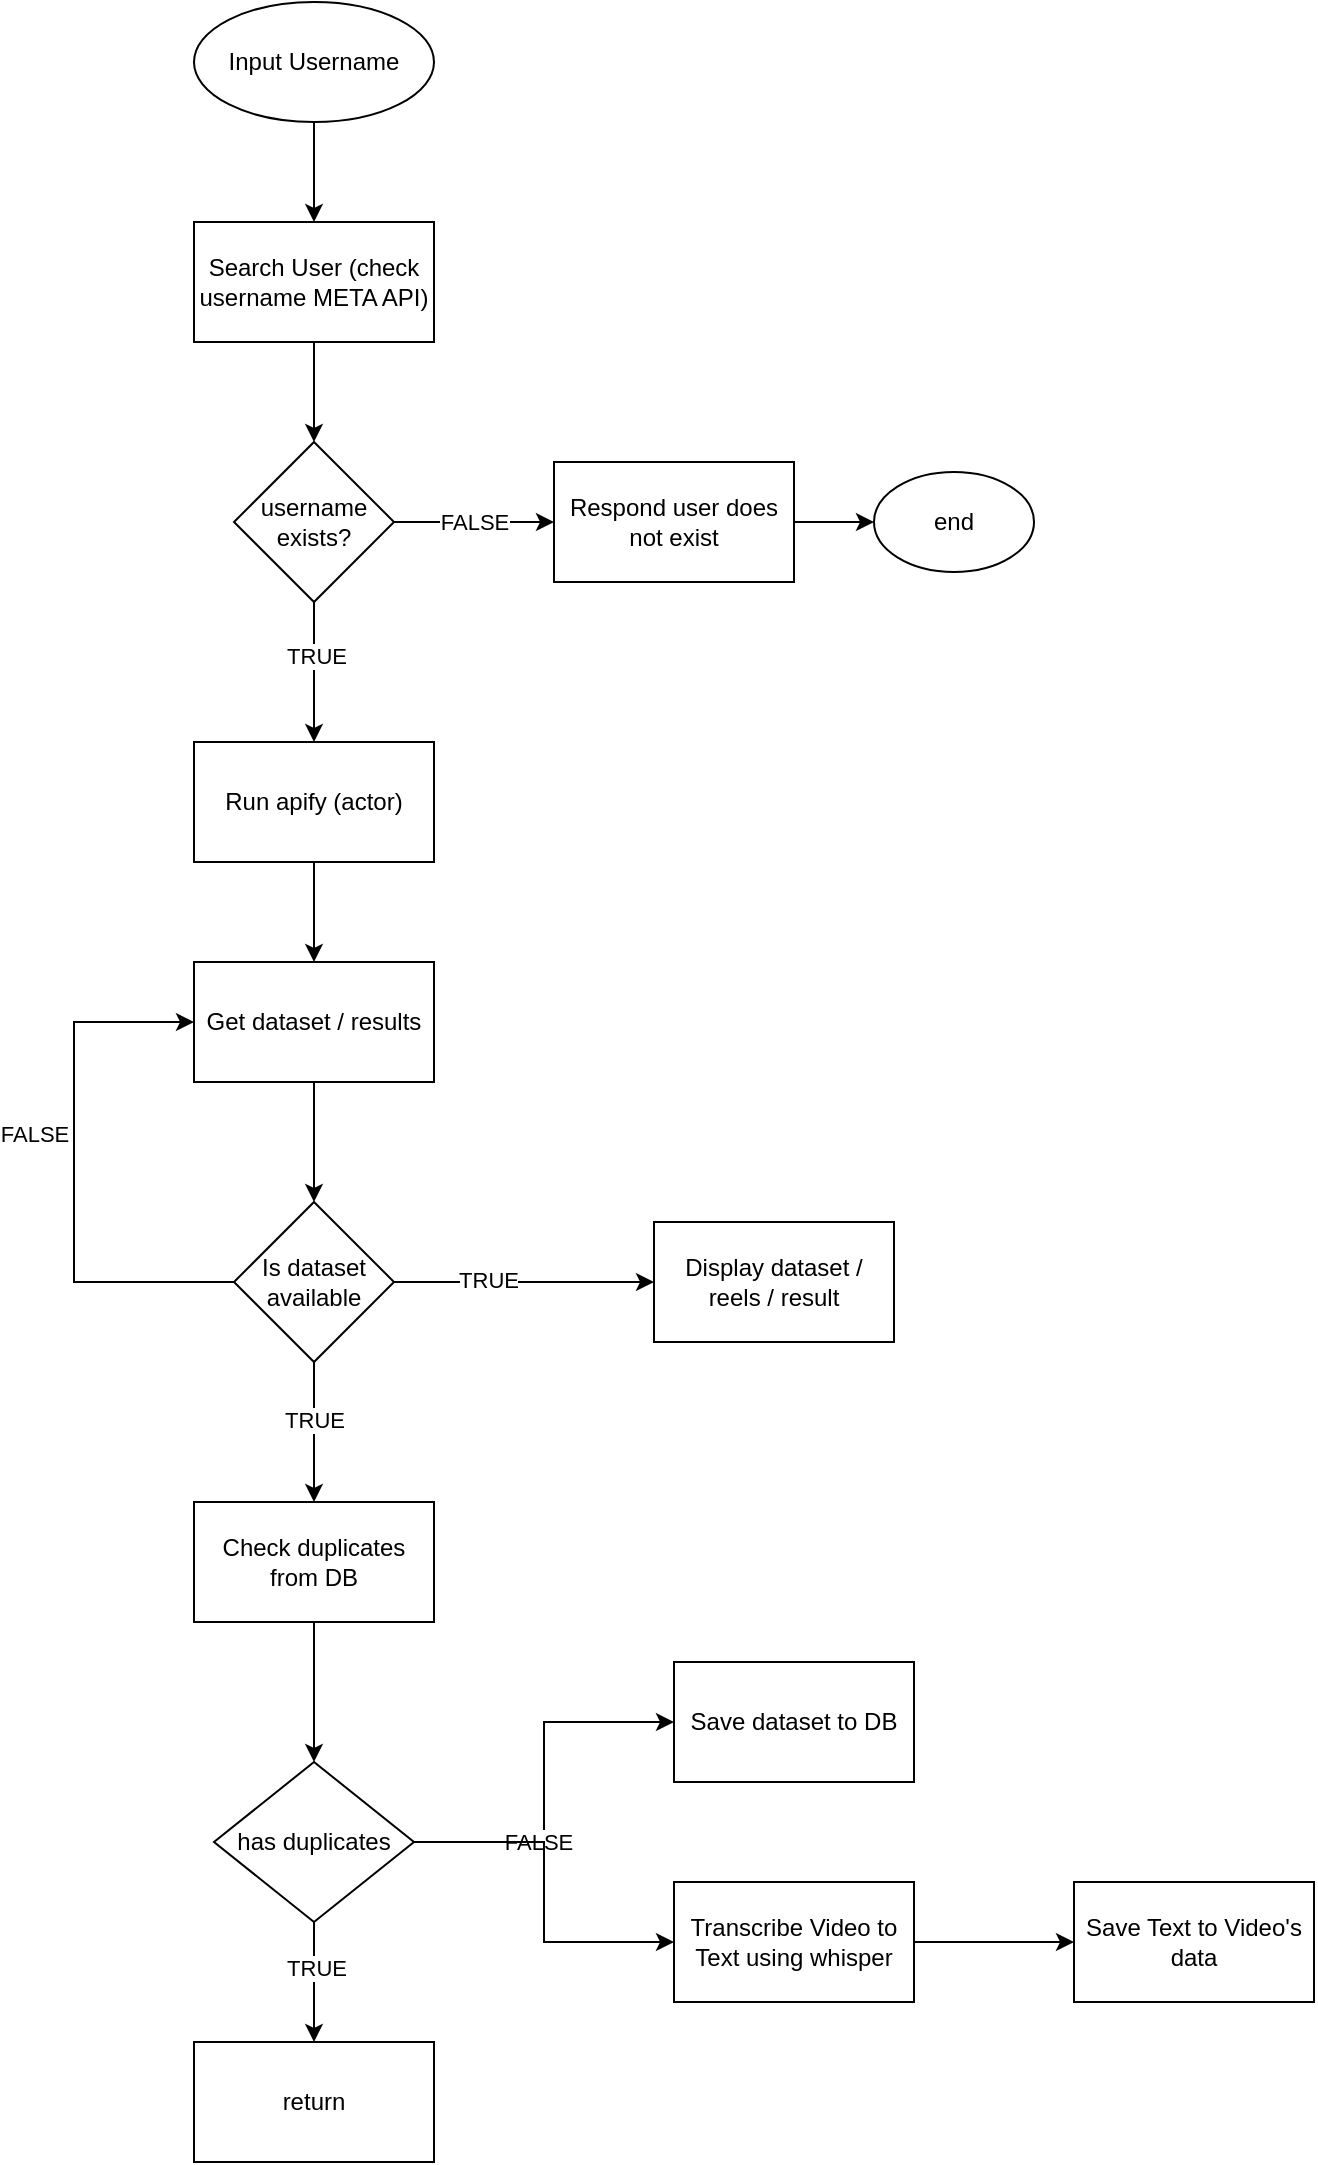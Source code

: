 <mxfile version="26.2.14">
  <diagram name="Page-1" id="h61SVVntLW2SpJuhT1aK">
    <mxGraphModel dx="1426" dy="761" grid="1" gridSize="10" guides="1" tooltips="1" connect="1" arrows="1" fold="1" page="1" pageScale="1" pageWidth="2000" pageHeight="2000" math="0" shadow="0">
      <root>
        <mxCell id="0" />
        <mxCell id="1" parent="0" />
        <mxCell id="_Dbv0V_0b71Nu5GrJvEi-3" value="" style="edgeStyle=orthogonalEdgeStyle;rounded=0;orthogonalLoop=1;jettySize=auto;html=1;" parent="1" source="_Dbv0V_0b71Nu5GrJvEi-1" target="_Dbv0V_0b71Nu5GrJvEi-2" edge="1">
          <mxGeometry relative="1" as="geometry" />
        </mxCell>
        <mxCell id="_Dbv0V_0b71Nu5GrJvEi-1" value="Input Username" style="ellipse;whiteSpace=wrap;html=1;" parent="1" vertex="1">
          <mxGeometry x="600" y="150" width="120" height="60" as="geometry" />
        </mxCell>
        <mxCell id="_Dbv0V_0b71Nu5GrJvEi-5" value="" style="edgeStyle=orthogonalEdgeStyle;rounded=0;orthogonalLoop=1;jettySize=auto;html=1;" parent="1" source="_Dbv0V_0b71Nu5GrJvEi-2" target="_Dbv0V_0b71Nu5GrJvEi-4" edge="1">
          <mxGeometry relative="1" as="geometry" />
        </mxCell>
        <mxCell id="_Dbv0V_0b71Nu5GrJvEi-2" value="Search User (check username META API)" style="whiteSpace=wrap;html=1;" parent="1" vertex="1">
          <mxGeometry x="600" y="260" width="120" height="60" as="geometry" />
        </mxCell>
        <mxCell id="_Dbv0V_0b71Nu5GrJvEi-7" value="FALSE" style="edgeStyle=orthogonalEdgeStyle;rounded=0;orthogonalLoop=1;jettySize=auto;html=1;" parent="1" source="_Dbv0V_0b71Nu5GrJvEi-4" target="_Dbv0V_0b71Nu5GrJvEi-6" edge="1">
          <mxGeometry relative="1" as="geometry" />
        </mxCell>
        <mxCell id="_Dbv0V_0b71Nu5GrJvEi-13" value="" style="edgeStyle=orthogonalEdgeStyle;rounded=0;orthogonalLoop=1;jettySize=auto;html=1;" parent="1" source="_Dbv0V_0b71Nu5GrJvEi-4" target="_Dbv0V_0b71Nu5GrJvEi-12" edge="1">
          <mxGeometry relative="1" as="geometry" />
        </mxCell>
        <mxCell id="_Dbv0V_0b71Nu5GrJvEi-14" value="TRUE" style="edgeLabel;html=1;align=center;verticalAlign=middle;resizable=0;points=[];" parent="_Dbv0V_0b71Nu5GrJvEi-13" vertex="1" connectable="0">
          <mxGeometry x="-0.222" y="1" relative="1" as="geometry">
            <mxPoint as="offset" />
          </mxGeometry>
        </mxCell>
        <mxCell id="_Dbv0V_0b71Nu5GrJvEi-4" value="username exists?" style="rhombus;whiteSpace=wrap;html=1;" parent="1" vertex="1">
          <mxGeometry x="620" y="370" width="80" height="80" as="geometry" />
        </mxCell>
        <mxCell id="_Dbv0V_0b71Nu5GrJvEi-11" value="" style="edgeStyle=orthogonalEdgeStyle;rounded=0;orthogonalLoop=1;jettySize=auto;html=1;" parent="1" source="_Dbv0V_0b71Nu5GrJvEi-6" target="_Dbv0V_0b71Nu5GrJvEi-10" edge="1">
          <mxGeometry relative="1" as="geometry" />
        </mxCell>
        <mxCell id="_Dbv0V_0b71Nu5GrJvEi-6" value="Respond user does not exist" style="whiteSpace=wrap;html=1;" parent="1" vertex="1">
          <mxGeometry x="780" y="380" width="120" height="60" as="geometry" />
        </mxCell>
        <mxCell id="_Dbv0V_0b71Nu5GrJvEi-10" value="end" style="ellipse;whiteSpace=wrap;html=1;" parent="1" vertex="1">
          <mxGeometry x="940" y="385" width="80" height="50" as="geometry" />
        </mxCell>
        <mxCell id="_Dbv0V_0b71Nu5GrJvEi-21" value="" style="edgeStyle=orthogonalEdgeStyle;rounded=0;orthogonalLoop=1;jettySize=auto;html=1;" parent="1" source="_Dbv0V_0b71Nu5GrJvEi-12" target="_Dbv0V_0b71Nu5GrJvEi-15" edge="1">
          <mxGeometry relative="1" as="geometry" />
        </mxCell>
        <mxCell id="_Dbv0V_0b71Nu5GrJvEi-12" value="Run apify (actor)" style="whiteSpace=wrap;html=1;" parent="1" vertex="1">
          <mxGeometry x="600" y="520" width="120" height="60" as="geometry" />
        </mxCell>
        <mxCell id="Ycl4GxUiq36-YD5LlwCj-3" style="edgeStyle=orthogonalEdgeStyle;rounded=0;orthogonalLoop=1;jettySize=auto;html=1;entryX=0.5;entryY=0;entryDx=0;entryDy=0;" parent="1" source="_Dbv0V_0b71Nu5GrJvEi-15" target="_Dbv0V_0b71Nu5GrJvEi-19" edge="1">
          <mxGeometry relative="1" as="geometry" />
        </mxCell>
        <mxCell id="_Dbv0V_0b71Nu5GrJvEi-15" value="Get dataset / results" style="whiteSpace=wrap;html=1;" parent="1" vertex="1">
          <mxGeometry x="600" y="630" width="120" height="60" as="geometry" />
        </mxCell>
        <mxCell id="_Dbv0V_0b71Nu5GrJvEi-23" style="edgeStyle=orthogonalEdgeStyle;rounded=0;orthogonalLoop=1;jettySize=auto;html=1;" parent="1" source="_Dbv0V_0b71Nu5GrJvEi-19" target="_Dbv0V_0b71Nu5GrJvEi-15" edge="1">
          <mxGeometry relative="1" as="geometry">
            <Array as="points">
              <mxPoint x="540" y="790" />
              <mxPoint x="540" y="660" />
            </Array>
            <mxPoint x="770" y="680" as="targetPoint" />
          </mxGeometry>
        </mxCell>
        <mxCell id="_Dbv0V_0b71Nu5GrJvEi-24" value="FALSE" style="edgeLabel;html=1;align=center;verticalAlign=middle;resizable=0;points=[];" parent="_Dbv0V_0b71Nu5GrJvEi-23" vertex="1" connectable="0">
          <mxGeometry x="0.202" y="1" relative="1" as="geometry">
            <mxPoint x="-19" y="8" as="offset" />
          </mxGeometry>
        </mxCell>
        <mxCell id="_Dbv0V_0b71Nu5GrJvEi-26" value="" style="edgeStyle=orthogonalEdgeStyle;rounded=0;orthogonalLoop=1;jettySize=auto;html=1;" parent="1" source="_Dbv0V_0b71Nu5GrJvEi-19" target="_Dbv0V_0b71Nu5GrJvEi-25" edge="1">
          <mxGeometry relative="1" as="geometry" />
        </mxCell>
        <mxCell id="_Dbv0V_0b71Nu5GrJvEi-27" value="TRUE" style="edgeLabel;html=1;align=center;verticalAlign=middle;resizable=0;points=[];" parent="_Dbv0V_0b71Nu5GrJvEi-26" vertex="1" connectable="0">
          <mxGeometry x="-0.277" y="1" relative="1" as="geometry">
            <mxPoint as="offset" />
          </mxGeometry>
        </mxCell>
        <mxCell id="Ycl4GxUiq36-YD5LlwCj-5" value="" style="edgeStyle=orthogonalEdgeStyle;rounded=0;orthogonalLoop=1;jettySize=auto;html=1;" parent="1" source="_Dbv0V_0b71Nu5GrJvEi-19" target="Ycl4GxUiq36-YD5LlwCj-4" edge="1">
          <mxGeometry relative="1" as="geometry" />
        </mxCell>
        <mxCell id="Ycl4GxUiq36-YD5LlwCj-6" value="TRUE" style="edgeLabel;html=1;align=center;verticalAlign=middle;resizable=0;points=[];" parent="Ycl4GxUiq36-YD5LlwCj-5" vertex="1" connectable="0">
          <mxGeometry x="-0.178" relative="1" as="geometry">
            <mxPoint as="offset" />
          </mxGeometry>
        </mxCell>
        <mxCell id="_Dbv0V_0b71Nu5GrJvEi-19" value="Is dataset available" style="rhombus;whiteSpace=wrap;html=1;" parent="1" vertex="1">
          <mxGeometry x="620" y="750" width="80" height="80" as="geometry" />
        </mxCell>
        <mxCell id="_Dbv0V_0b71Nu5GrJvEi-25" value="Display dataset / reels / result" style="whiteSpace=wrap;html=1;" parent="1" vertex="1">
          <mxGeometry x="830" y="760" width="120" height="60" as="geometry" />
        </mxCell>
        <mxCell id="Ycl4GxUiq36-YD5LlwCj-10" value="" style="edgeStyle=orthogonalEdgeStyle;rounded=0;orthogonalLoop=1;jettySize=auto;html=1;" parent="1" source="Ycl4GxUiq36-YD5LlwCj-4" target="Ycl4GxUiq36-YD5LlwCj-9" edge="1">
          <mxGeometry relative="1" as="geometry" />
        </mxCell>
        <mxCell id="Ycl4GxUiq36-YD5LlwCj-4" value="Check duplicates from DB" style="whiteSpace=wrap;html=1;" parent="1" vertex="1">
          <mxGeometry x="600" y="900" width="120" height="60" as="geometry" />
        </mxCell>
        <mxCell id="Ycl4GxUiq36-YD5LlwCj-12" value="" style="edgeStyle=orthogonalEdgeStyle;rounded=0;orthogonalLoop=1;jettySize=auto;html=1;" parent="1" source="Ycl4GxUiq36-YD5LlwCj-9" target="Ycl4GxUiq36-YD5LlwCj-11" edge="1">
          <mxGeometry relative="1" as="geometry" />
        </mxCell>
        <mxCell id="Ycl4GxUiq36-YD5LlwCj-13" value="TRUE" style="edgeLabel;html=1;align=center;verticalAlign=middle;resizable=0;points=[];" parent="Ycl4GxUiq36-YD5LlwCj-12" vertex="1" connectable="0">
          <mxGeometry x="-0.226" y="1" relative="1" as="geometry">
            <mxPoint as="offset" />
          </mxGeometry>
        </mxCell>
        <mxCell id="Ycl4GxUiq36-YD5LlwCj-15" value="" style="edgeStyle=orthogonalEdgeStyle;rounded=0;orthogonalLoop=1;jettySize=auto;html=1;" parent="1" source="Ycl4GxUiq36-YD5LlwCj-9" target="Ycl4GxUiq36-YD5LlwCj-14" edge="1">
          <mxGeometry relative="1" as="geometry" />
        </mxCell>
        <mxCell id="Ycl4GxUiq36-YD5LlwCj-16" value="FALSE" style="edgeLabel;html=1;align=center;verticalAlign=middle;resizable=0;points=[];" parent="Ycl4GxUiq36-YD5LlwCj-15" vertex="1" connectable="0">
          <mxGeometry x="-0.355" relative="1" as="geometry">
            <mxPoint as="offset" />
          </mxGeometry>
        </mxCell>
        <mxCell id="BrmdzVbv70yO6n5Es6os-3" value="" style="edgeStyle=orthogonalEdgeStyle;rounded=0;orthogonalLoop=1;jettySize=auto;html=1;" parent="1" source="Ycl4GxUiq36-YD5LlwCj-9" target="BrmdzVbv70yO6n5Es6os-2" edge="1">
          <mxGeometry relative="1" as="geometry" />
        </mxCell>
        <mxCell id="Ycl4GxUiq36-YD5LlwCj-9" value="has duplicates" style="rhombus;whiteSpace=wrap;html=1;" parent="1" vertex="1">
          <mxGeometry x="610" y="1030" width="100" height="80" as="geometry" />
        </mxCell>
        <mxCell id="Ycl4GxUiq36-YD5LlwCj-11" value="return" style="whiteSpace=wrap;html=1;" parent="1" vertex="1">
          <mxGeometry x="600" y="1170" width="120" height="60" as="geometry" />
        </mxCell>
        <mxCell id="Ycl4GxUiq36-YD5LlwCj-14" value="Save dataset to DB" style="whiteSpace=wrap;html=1;" parent="1" vertex="1">
          <mxGeometry x="840" y="980" width="120" height="60" as="geometry" />
        </mxCell>
        <mxCell id="QRAZltIY2AsecKisff2K-2" value="" style="edgeStyle=orthogonalEdgeStyle;rounded=0;orthogonalLoop=1;jettySize=auto;html=1;" edge="1" parent="1" source="BrmdzVbv70yO6n5Es6os-2" target="QRAZltIY2AsecKisff2K-1">
          <mxGeometry relative="1" as="geometry" />
        </mxCell>
        <mxCell id="BrmdzVbv70yO6n5Es6os-2" value="Transcribe Video to Text using whisper" style="whiteSpace=wrap;html=1;" parent="1" vertex="1">
          <mxGeometry x="840" y="1090" width="120" height="60" as="geometry" />
        </mxCell>
        <mxCell id="QRAZltIY2AsecKisff2K-1" value="Save Text to Video&#39;s data" style="whiteSpace=wrap;html=1;" vertex="1" parent="1">
          <mxGeometry x="1040" y="1090" width="120" height="60" as="geometry" />
        </mxCell>
      </root>
    </mxGraphModel>
  </diagram>
</mxfile>
